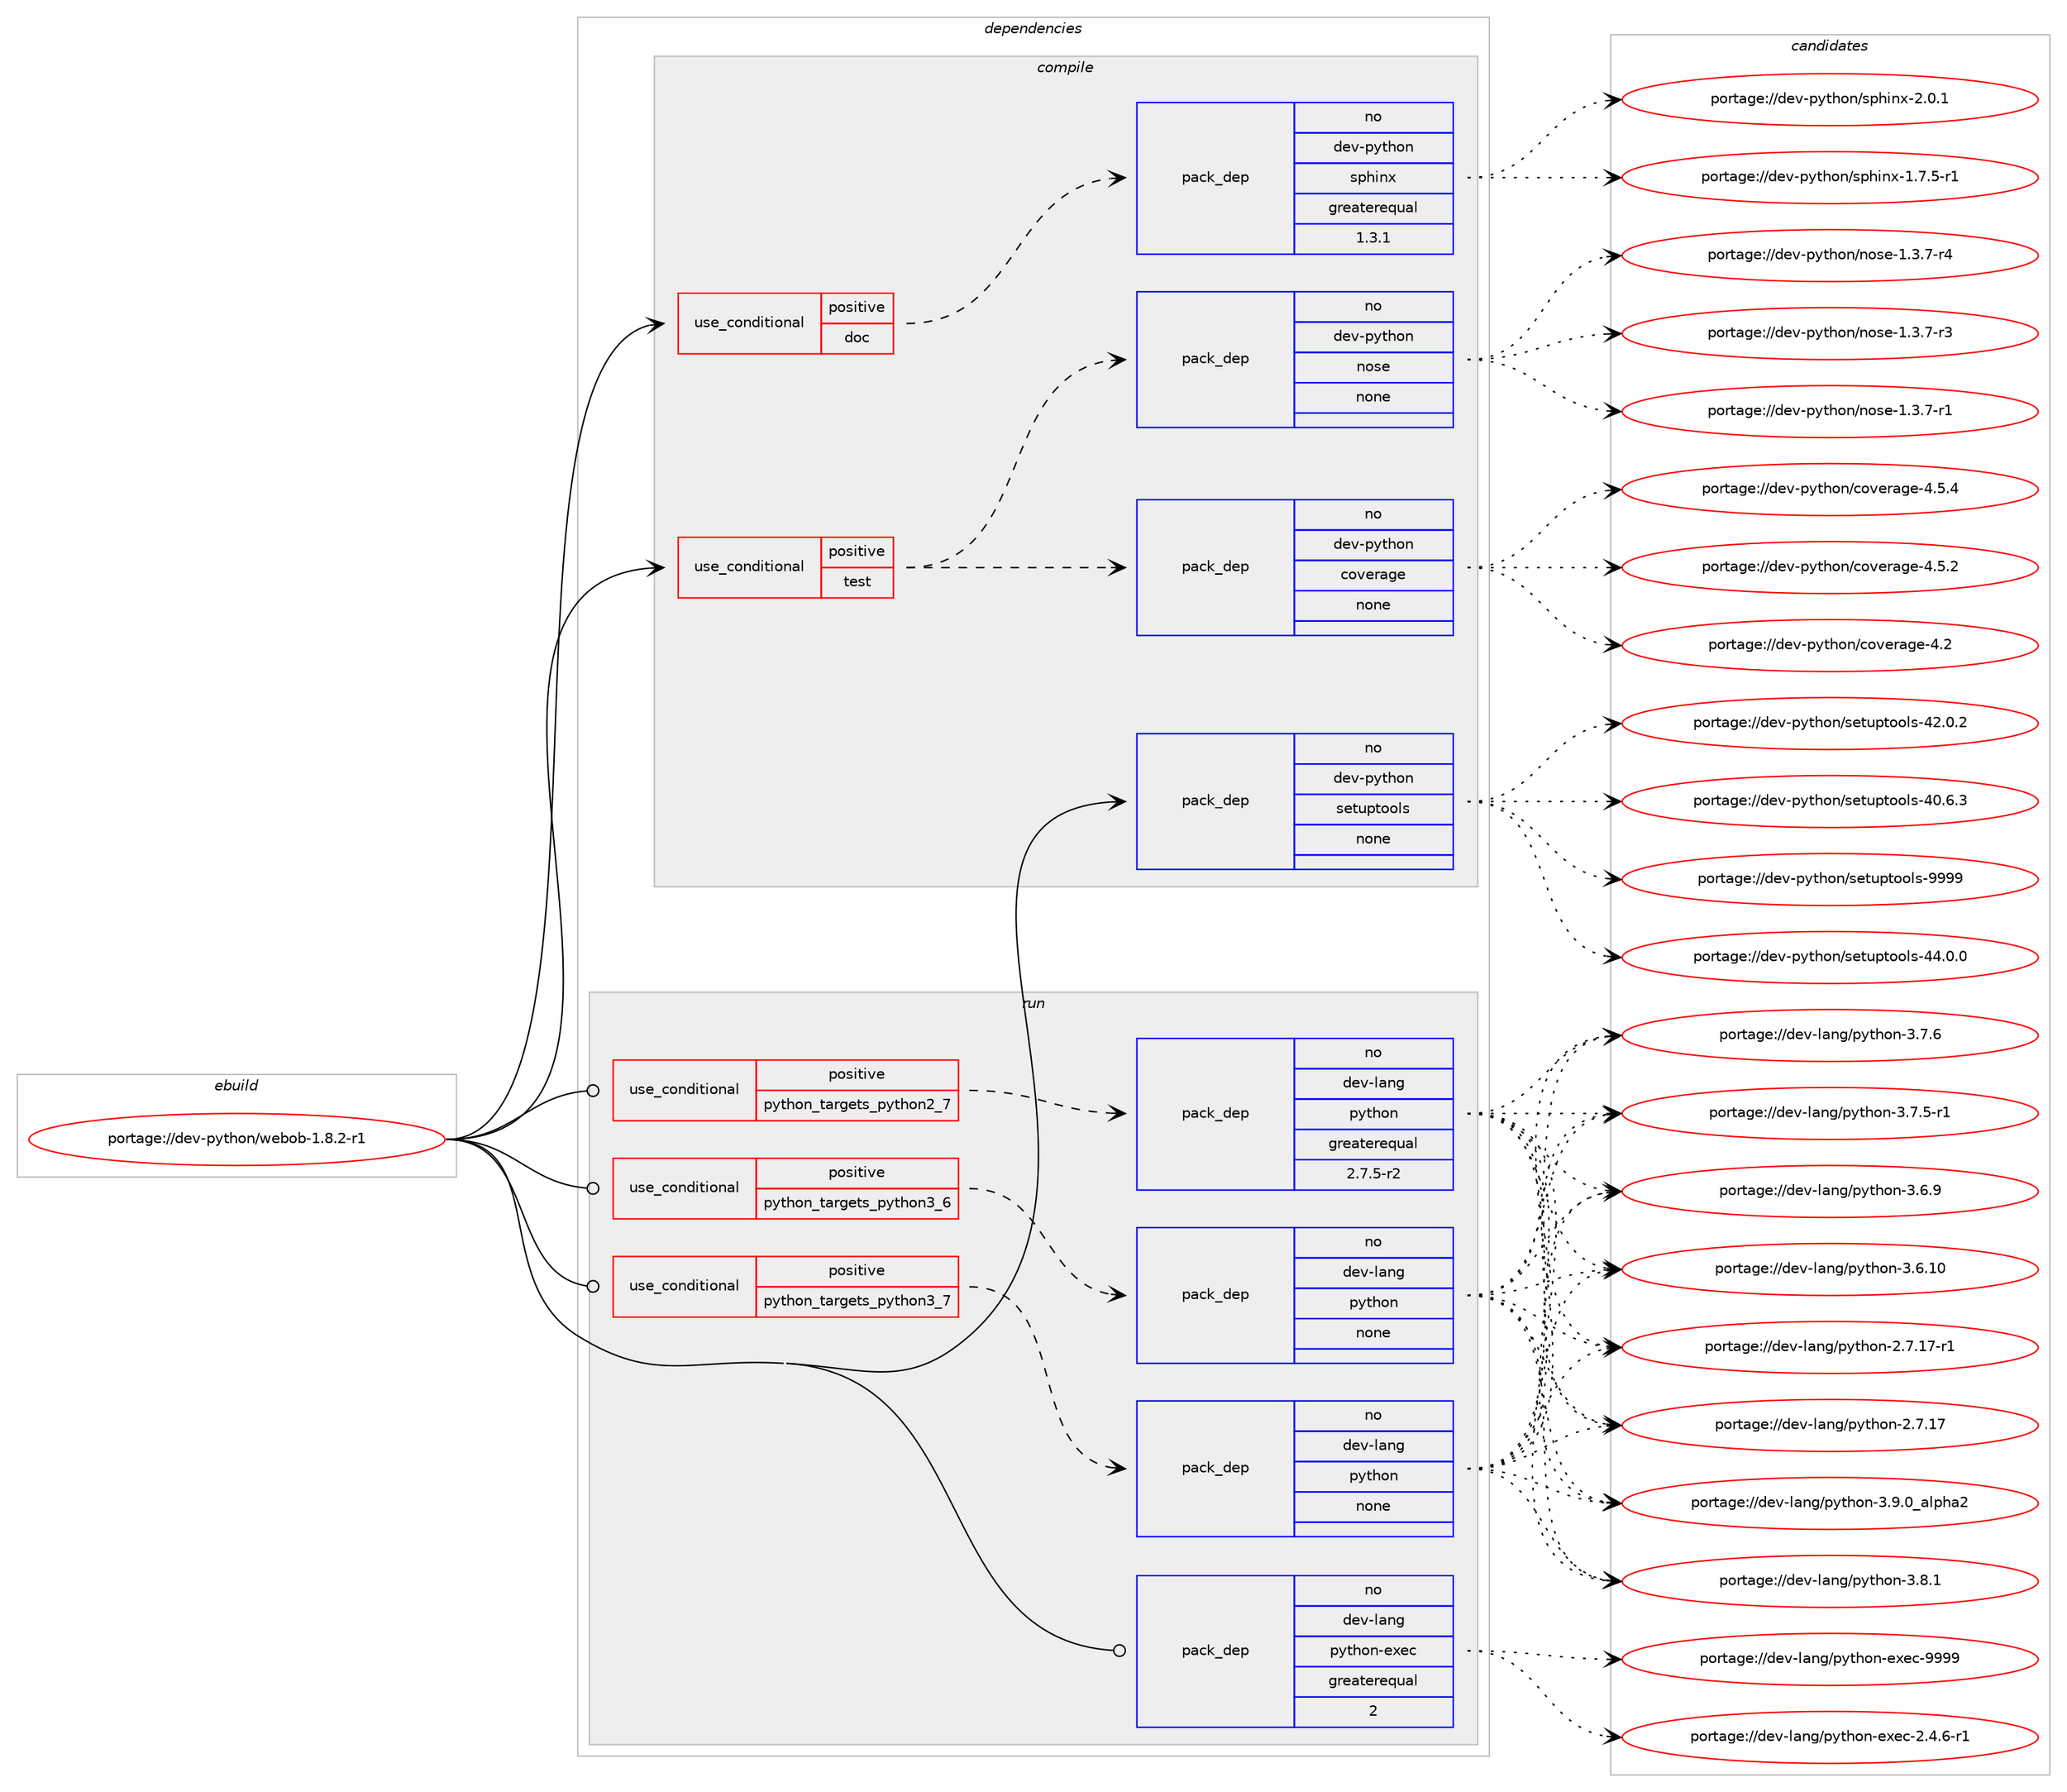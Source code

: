 digraph prolog {

# *************
# Graph options
# *************

newrank=true;
concentrate=true;
compound=true;
graph [rankdir=LR,fontname=Helvetica,fontsize=10,ranksep=1.5];#, ranksep=2.5, nodesep=0.2];
edge  [arrowhead=vee];
node  [fontname=Helvetica,fontsize=10];

# **********
# The ebuild
# **********

subgraph cluster_leftcol {
color=gray;
label=<<i>ebuild</i>>;
id [label="portage://dev-python/webob-1.8.2-r1", color=red, width=4, href="../dev-python/webob-1.8.2-r1.svg"];
}

# ****************
# The dependencies
# ****************

subgraph cluster_midcol {
color=gray;
label=<<i>dependencies</i>>;
subgraph cluster_compile {
fillcolor="#eeeeee";
style=filled;
label=<<i>compile</i>>;
subgraph cond103796 {
dependency418471 [label=<<TABLE BORDER="0" CELLBORDER="1" CELLSPACING="0" CELLPADDING="4"><TR><TD ROWSPAN="3" CELLPADDING="10">use_conditional</TD></TR><TR><TD>positive</TD></TR><TR><TD>doc</TD></TR></TABLE>>, shape=none, color=red];
subgraph pack309794 {
dependency418472 [label=<<TABLE BORDER="0" CELLBORDER="1" CELLSPACING="0" CELLPADDING="4" WIDTH="220"><TR><TD ROWSPAN="6" CELLPADDING="30">pack_dep</TD></TR><TR><TD WIDTH="110">no</TD></TR><TR><TD>dev-python</TD></TR><TR><TD>sphinx</TD></TR><TR><TD>greaterequal</TD></TR><TR><TD>1.3.1</TD></TR></TABLE>>, shape=none, color=blue];
}
dependency418471:e -> dependency418472:w [weight=20,style="dashed",arrowhead="vee"];
}
id:e -> dependency418471:w [weight=20,style="solid",arrowhead="vee"];
subgraph cond103797 {
dependency418473 [label=<<TABLE BORDER="0" CELLBORDER="1" CELLSPACING="0" CELLPADDING="4"><TR><TD ROWSPAN="3" CELLPADDING="10">use_conditional</TD></TR><TR><TD>positive</TD></TR><TR><TD>test</TD></TR></TABLE>>, shape=none, color=red];
subgraph pack309795 {
dependency418474 [label=<<TABLE BORDER="0" CELLBORDER="1" CELLSPACING="0" CELLPADDING="4" WIDTH="220"><TR><TD ROWSPAN="6" CELLPADDING="30">pack_dep</TD></TR><TR><TD WIDTH="110">no</TD></TR><TR><TD>dev-python</TD></TR><TR><TD>nose</TD></TR><TR><TD>none</TD></TR><TR><TD></TD></TR></TABLE>>, shape=none, color=blue];
}
dependency418473:e -> dependency418474:w [weight=20,style="dashed",arrowhead="vee"];
subgraph pack309796 {
dependency418475 [label=<<TABLE BORDER="0" CELLBORDER="1" CELLSPACING="0" CELLPADDING="4" WIDTH="220"><TR><TD ROWSPAN="6" CELLPADDING="30">pack_dep</TD></TR><TR><TD WIDTH="110">no</TD></TR><TR><TD>dev-python</TD></TR><TR><TD>coverage</TD></TR><TR><TD>none</TD></TR><TR><TD></TD></TR></TABLE>>, shape=none, color=blue];
}
dependency418473:e -> dependency418475:w [weight=20,style="dashed",arrowhead="vee"];
}
id:e -> dependency418473:w [weight=20,style="solid",arrowhead="vee"];
subgraph pack309797 {
dependency418476 [label=<<TABLE BORDER="0" CELLBORDER="1" CELLSPACING="0" CELLPADDING="4" WIDTH="220"><TR><TD ROWSPAN="6" CELLPADDING="30">pack_dep</TD></TR><TR><TD WIDTH="110">no</TD></TR><TR><TD>dev-python</TD></TR><TR><TD>setuptools</TD></TR><TR><TD>none</TD></TR><TR><TD></TD></TR></TABLE>>, shape=none, color=blue];
}
id:e -> dependency418476:w [weight=20,style="solid",arrowhead="vee"];
}
subgraph cluster_compileandrun {
fillcolor="#eeeeee";
style=filled;
label=<<i>compile and run</i>>;
}
subgraph cluster_run {
fillcolor="#eeeeee";
style=filled;
label=<<i>run</i>>;
subgraph cond103798 {
dependency418477 [label=<<TABLE BORDER="0" CELLBORDER="1" CELLSPACING="0" CELLPADDING="4"><TR><TD ROWSPAN="3" CELLPADDING="10">use_conditional</TD></TR><TR><TD>positive</TD></TR><TR><TD>python_targets_python2_7</TD></TR></TABLE>>, shape=none, color=red];
subgraph pack309798 {
dependency418478 [label=<<TABLE BORDER="0" CELLBORDER="1" CELLSPACING="0" CELLPADDING="4" WIDTH="220"><TR><TD ROWSPAN="6" CELLPADDING="30">pack_dep</TD></TR><TR><TD WIDTH="110">no</TD></TR><TR><TD>dev-lang</TD></TR><TR><TD>python</TD></TR><TR><TD>greaterequal</TD></TR><TR><TD>2.7.5-r2</TD></TR></TABLE>>, shape=none, color=blue];
}
dependency418477:e -> dependency418478:w [weight=20,style="dashed",arrowhead="vee"];
}
id:e -> dependency418477:w [weight=20,style="solid",arrowhead="odot"];
subgraph cond103799 {
dependency418479 [label=<<TABLE BORDER="0" CELLBORDER="1" CELLSPACING="0" CELLPADDING="4"><TR><TD ROWSPAN="3" CELLPADDING="10">use_conditional</TD></TR><TR><TD>positive</TD></TR><TR><TD>python_targets_python3_6</TD></TR></TABLE>>, shape=none, color=red];
subgraph pack309799 {
dependency418480 [label=<<TABLE BORDER="0" CELLBORDER="1" CELLSPACING="0" CELLPADDING="4" WIDTH="220"><TR><TD ROWSPAN="6" CELLPADDING="30">pack_dep</TD></TR><TR><TD WIDTH="110">no</TD></TR><TR><TD>dev-lang</TD></TR><TR><TD>python</TD></TR><TR><TD>none</TD></TR><TR><TD></TD></TR></TABLE>>, shape=none, color=blue];
}
dependency418479:e -> dependency418480:w [weight=20,style="dashed",arrowhead="vee"];
}
id:e -> dependency418479:w [weight=20,style="solid",arrowhead="odot"];
subgraph cond103800 {
dependency418481 [label=<<TABLE BORDER="0" CELLBORDER="1" CELLSPACING="0" CELLPADDING="4"><TR><TD ROWSPAN="3" CELLPADDING="10">use_conditional</TD></TR><TR><TD>positive</TD></TR><TR><TD>python_targets_python3_7</TD></TR></TABLE>>, shape=none, color=red];
subgraph pack309800 {
dependency418482 [label=<<TABLE BORDER="0" CELLBORDER="1" CELLSPACING="0" CELLPADDING="4" WIDTH="220"><TR><TD ROWSPAN="6" CELLPADDING="30">pack_dep</TD></TR><TR><TD WIDTH="110">no</TD></TR><TR><TD>dev-lang</TD></TR><TR><TD>python</TD></TR><TR><TD>none</TD></TR><TR><TD></TD></TR></TABLE>>, shape=none, color=blue];
}
dependency418481:e -> dependency418482:w [weight=20,style="dashed",arrowhead="vee"];
}
id:e -> dependency418481:w [weight=20,style="solid",arrowhead="odot"];
subgraph pack309801 {
dependency418483 [label=<<TABLE BORDER="0" CELLBORDER="1" CELLSPACING="0" CELLPADDING="4" WIDTH="220"><TR><TD ROWSPAN="6" CELLPADDING="30">pack_dep</TD></TR><TR><TD WIDTH="110">no</TD></TR><TR><TD>dev-lang</TD></TR><TR><TD>python-exec</TD></TR><TR><TD>greaterequal</TD></TR><TR><TD>2</TD></TR></TABLE>>, shape=none, color=blue];
}
id:e -> dependency418483:w [weight=20,style="solid",arrowhead="odot"];
}
}

# **************
# The candidates
# **************

subgraph cluster_choices {
rank=same;
color=gray;
label=<<i>candidates</i>>;

subgraph choice309794 {
color=black;
nodesep=1;
choice1001011184511212111610411111047115112104105110120455046484649 [label="portage://dev-python/sphinx-2.0.1", color=red, width=4,href="../dev-python/sphinx-2.0.1.svg"];
choice10010111845112121116104111110471151121041051101204549465546534511449 [label="portage://dev-python/sphinx-1.7.5-r1", color=red, width=4,href="../dev-python/sphinx-1.7.5-r1.svg"];
dependency418472:e -> choice1001011184511212111610411111047115112104105110120455046484649:w [style=dotted,weight="100"];
dependency418472:e -> choice10010111845112121116104111110471151121041051101204549465546534511449:w [style=dotted,weight="100"];
}
subgraph choice309795 {
color=black;
nodesep=1;
choice10010111845112121116104111110471101111151014549465146554511452 [label="portage://dev-python/nose-1.3.7-r4", color=red, width=4,href="../dev-python/nose-1.3.7-r4.svg"];
choice10010111845112121116104111110471101111151014549465146554511451 [label="portage://dev-python/nose-1.3.7-r3", color=red, width=4,href="../dev-python/nose-1.3.7-r3.svg"];
choice10010111845112121116104111110471101111151014549465146554511449 [label="portage://dev-python/nose-1.3.7-r1", color=red, width=4,href="../dev-python/nose-1.3.7-r1.svg"];
dependency418474:e -> choice10010111845112121116104111110471101111151014549465146554511452:w [style=dotted,weight="100"];
dependency418474:e -> choice10010111845112121116104111110471101111151014549465146554511451:w [style=dotted,weight="100"];
dependency418474:e -> choice10010111845112121116104111110471101111151014549465146554511449:w [style=dotted,weight="100"];
}
subgraph choice309796 {
color=black;
nodesep=1;
choice10010111845112121116104111110479911111810111497103101455246534652 [label="portage://dev-python/coverage-4.5.4", color=red, width=4,href="../dev-python/coverage-4.5.4.svg"];
choice10010111845112121116104111110479911111810111497103101455246534650 [label="portage://dev-python/coverage-4.5.2", color=red, width=4,href="../dev-python/coverage-4.5.2.svg"];
choice1001011184511212111610411111047991111181011149710310145524650 [label="portage://dev-python/coverage-4.2", color=red, width=4,href="../dev-python/coverage-4.2.svg"];
dependency418475:e -> choice10010111845112121116104111110479911111810111497103101455246534652:w [style=dotted,weight="100"];
dependency418475:e -> choice10010111845112121116104111110479911111810111497103101455246534650:w [style=dotted,weight="100"];
dependency418475:e -> choice1001011184511212111610411111047991111181011149710310145524650:w [style=dotted,weight="100"];
}
subgraph choice309797 {
color=black;
nodesep=1;
choice10010111845112121116104111110471151011161171121161111111081154557575757 [label="portage://dev-python/setuptools-9999", color=red, width=4,href="../dev-python/setuptools-9999.svg"];
choice100101118451121211161041111104711510111611711211611111110811545525246484648 [label="portage://dev-python/setuptools-44.0.0", color=red, width=4,href="../dev-python/setuptools-44.0.0.svg"];
choice100101118451121211161041111104711510111611711211611111110811545525046484650 [label="portage://dev-python/setuptools-42.0.2", color=red, width=4,href="../dev-python/setuptools-42.0.2.svg"];
choice100101118451121211161041111104711510111611711211611111110811545524846544651 [label="portage://dev-python/setuptools-40.6.3", color=red, width=4,href="../dev-python/setuptools-40.6.3.svg"];
dependency418476:e -> choice10010111845112121116104111110471151011161171121161111111081154557575757:w [style=dotted,weight="100"];
dependency418476:e -> choice100101118451121211161041111104711510111611711211611111110811545525246484648:w [style=dotted,weight="100"];
dependency418476:e -> choice100101118451121211161041111104711510111611711211611111110811545525046484650:w [style=dotted,weight="100"];
dependency418476:e -> choice100101118451121211161041111104711510111611711211611111110811545524846544651:w [style=dotted,weight="100"];
}
subgraph choice309798 {
color=black;
nodesep=1;
choice10010111845108971101034711212111610411111045514657464895971081121049750 [label="portage://dev-lang/python-3.9.0_alpha2", color=red, width=4,href="../dev-lang/python-3.9.0_alpha2.svg"];
choice100101118451089711010347112121116104111110455146564649 [label="portage://dev-lang/python-3.8.1", color=red, width=4,href="../dev-lang/python-3.8.1.svg"];
choice100101118451089711010347112121116104111110455146554654 [label="portage://dev-lang/python-3.7.6", color=red, width=4,href="../dev-lang/python-3.7.6.svg"];
choice1001011184510897110103471121211161041111104551465546534511449 [label="portage://dev-lang/python-3.7.5-r1", color=red, width=4,href="../dev-lang/python-3.7.5-r1.svg"];
choice100101118451089711010347112121116104111110455146544657 [label="portage://dev-lang/python-3.6.9", color=red, width=4,href="../dev-lang/python-3.6.9.svg"];
choice10010111845108971101034711212111610411111045514654464948 [label="portage://dev-lang/python-3.6.10", color=red, width=4,href="../dev-lang/python-3.6.10.svg"];
choice100101118451089711010347112121116104111110455046554649554511449 [label="portage://dev-lang/python-2.7.17-r1", color=red, width=4,href="../dev-lang/python-2.7.17-r1.svg"];
choice10010111845108971101034711212111610411111045504655464955 [label="portage://dev-lang/python-2.7.17", color=red, width=4,href="../dev-lang/python-2.7.17.svg"];
dependency418478:e -> choice10010111845108971101034711212111610411111045514657464895971081121049750:w [style=dotted,weight="100"];
dependency418478:e -> choice100101118451089711010347112121116104111110455146564649:w [style=dotted,weight="100"];
dependency418478:e -> choice100101118451089711010347112121116104111110455146554654:w [style=dotted,weight="100"];
dependency418478:e -> choice1001011184510897110103471121211161041111104551465546534511449:w [style=dotted,weight="100"];
dependency418478:e -> choice100101118451089711010347112121116104111110455146544657:w [style=dotted,weight="100"];
dependency418478:e -> choice10010111845108971101034711212111610411111045514654464948:w [style=dotted,weight="100"];
dependency418478:e -> choice100101118451089711010347112121116104111110455046554649554511449:w [style=dotted,weight="100"];
dependency418478:e -> choice10010111845108971101034711212111610411111045504655464955:w [style=dotted,weight="100"];
}
subgraph choice309799 {
color=black;
nodesep=1;
choice10010111845108971101034711212111610411111045514657464895971081121049750 [label="portage://dev-lang/python-3.9.0_alpha2", color=red, width=4,href="../dev-lang/python-3.9.0_alpha2.svg"];
choice100101118451089711010347112121116104111110455146564649 [label="portage://dev-lang/python-3.8.1", color=red, width=4,href="../dev-lang/python-3.8.1.svg"];
choice100101118451089711010347112121116104111110455146554654 [label="portage://dev-lang/python-3.7.6", color=red, width=4,href="../dev-lang/python-3.7.6.svg"];
choice1001011184510897110103471121211161041111104551465546534511449 [label="portage://dev-lang/python-3.7.5-r1", color=red, width=4,href="../dev-lang/python-3.7.5-r1.svg"];
choice100101118451089711010347112121116104111110455146544657 [label="portage://dev-lang/python-3.6.9", color=red, width=4,href="../dev-lang/python-3.6.9.svg"];
choice10010111845108971101034711212111610411111045514654464948 [label="portage://dev-lang/python-3.6.10", color=red, width=4,href="../dev-lang/python-3.6.10.svg"];
choice100101118451089711010347112121116104111110455046554649554511449 [label="portage://dev-lang/python-2.7.17-r1", color=red, width=4,href="../dev-lang/python-2.7.17-r1.svg"];
choice10010111845108971101034711212111610411111045504655464955 [label="portage://dev-lang/python-2.7.17", color=red, width=4,href="../dev-lang/python-2.7.17.svg"];
dependency418480:e -> choice10010111845108971101034711212111610411111045514657464895971081121049750:w [style=dotted,weight="100"];
dependency418480:e -> choice100101118451089711010347112121116104111110455146564649:w [style=dotted,weight="100"];
dependency418480:e -> choice100101118451089711010347112121116104111110455146554654:w [style=dotted,weight="100"];
dependency418480:e -> choice1001011184510897110103471121211161041111104551465546534511449:w [style=dotted,weight="100"];
dependency418480:e -> choice100101118451089711010347112121116104111110455146544657:w [style=dotted,weight="100"];
dependency418480:e -> choice10010111845108971101034711212111610411111045514654464948:w [style=dotted,weight="100"];
dependency418480:e -> choice100101118451089711010347112121116104111110455046554649554511449:w [style=dotted,weight="100"];
dependency418480:e -> choice10010111845108971101034711212111610411111045504655464955:w [style=dotted,weight="100"];
}
subgraph choice309800 {
color=black;
nodesep=1;
choice10010111845108971101034711212111610411111045514657464895971081121049750 [label="portage://dev-lang/python-3.9.0_alpha2", color=red, width=4,href="../dev-lang/python-3.9.0_alpha2.svg"];
choice100101118451089711010347112121116104111110455146564649 [label="portage://dev-lang/python-3.8.1", color=red, width=4,href="../dev-lang/python-3.8.1.svg"];
choice100101118451089711010347112121116104111110455146554654 [label="portage://dev-lang/python-3.7.6", color=red, width=4,href="../dev-lang/python-3.7.6.svg"];
choice1001011184510897110103471121211161041111104551465546534511449 [label="portage://dev-lang/python-3.7.5-r1", color=red, width=4,href="../dev-lang/python-3.7.5-r1.svg"];
choice100101118451089711010347112121116104111110455146544657 [label="portage://dev-lang/python-3.6.9", color=red, width=4,href="../dev-lang/python-3.6.9.svg"];
choice10010111845108971101034711212111610411111045514654464948 [label="portage://dev-lang/python-3.6.10", color=red, width=4,href="../dev-lang/python-3.6.10.svg"];
choice100101118451089711010347112121116104111110455046554649554511449 [label="portage://dev-lang/python-2.7.17-r1", color=red, width=4,href="../dev-lang/python-2.7.17-r1.svg"];
choice10010111845108971101034711212111610411111045504655464955 [label="portage://dev-lang/python-2.7.17", color=red, width=4,href="../dev-lang/python-2.7.17.svg"];
dependency418482:e -> choice10010111845108971101034711212111610411111045514657464895971081121049750:w [style=dotted,weight="100"];
dependency418482:e -> choice100101118451089711010347112121116104111110455146564649:w [style=dotted,weight="100"];
dependency418482:e -> choice100101118451089711010347112121116104111110455146554654:w [style=dotted,weight="100"];
dependency418482:e -> choice1001011184510897110103471121211161041111104551465546534511449:w [style=dotted,weight="100"];
dependency418482:e -> choice100101118451089711010347112121116104111110455146544657:w [style=dotted,weight="100"];
dependency418482:e -> choice10010111845108971101034711212111610411111045514654464948:w [style=dotted,weight="100"];
dependency418482:e -> choice100101118451089711010347112121116104111110455046554649554511449:w [style=dotted,weight="100"];
dependency418482:e -> choice10010111845108971101034711212111610411111045504655464955:w [style=dotted,weight="100"];
}
subgraph choice309801 {
color=black;
nodesep=1;
choice10010111845108971101034711212111610411111045101120101994557575757 [label="portage://dev-lang/python-exec-9999", color=red, width=4,href="../dev-lang/python-exec-9999.svg"];
choice10010111845108971101034711212111610411111045101120101994550465246544511449 [label="portage://dev-lang/python-exec-2.4.6-r1", color=red, width=4,href="../dev-lang/python-exec-2.4.6-r1.svg"];
dependency418483:e -> choice10010111845108971101034711212111610411111045101120101994557575757:w [style=dotted,weight="100"];
dependency418483:e -> choice10010111845108971101034711212111610411111045101120101994550465246544511449:w [style=dotted,weight="100"];
}
}

}

